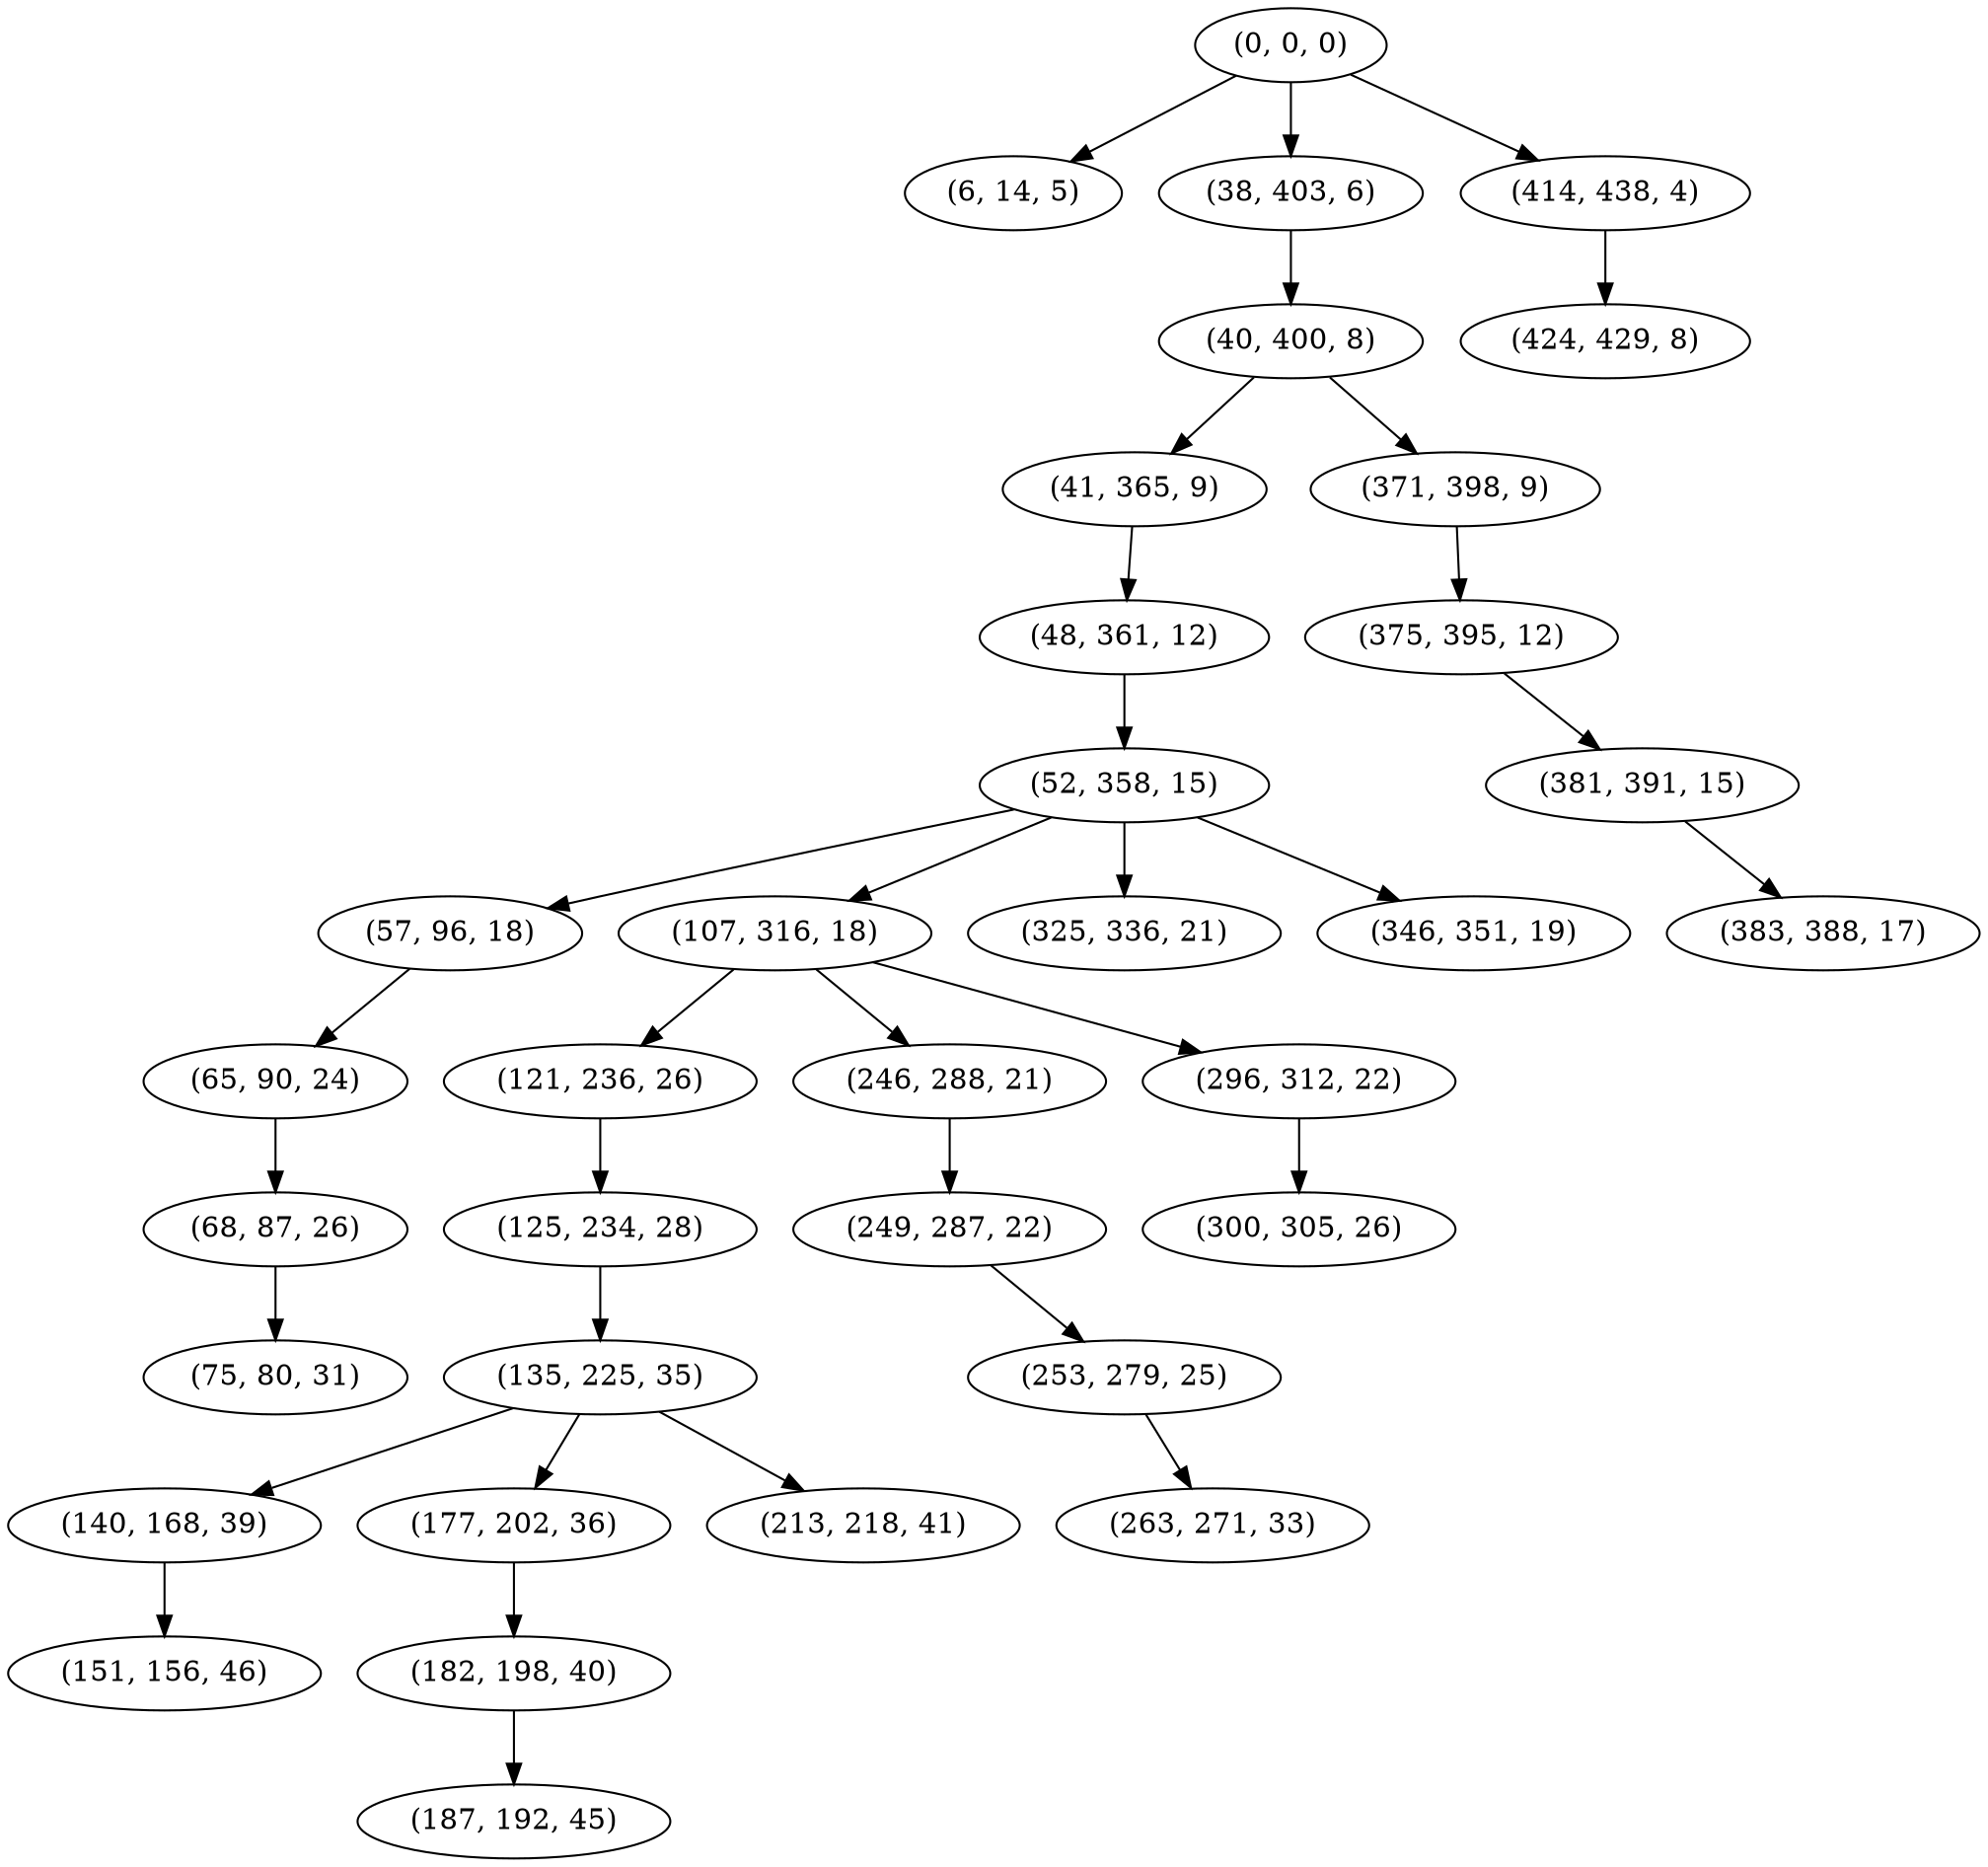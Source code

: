 digraph tree {
    "(0, 0, 0)";
    "(6, 14, 5)";
    "(38, 403, 6)";
    "(40, 400, 8)";
    "(41, 365, 9)";
    "(48, 361, 12)";
    "(52, 358, 15)";
    "(57, 96, 18)";
    "(65, 90, 24)";
    "(68, 87, 26)";
    "(75, 80, 31)";
    "(107, 316, 18)";
    "(121, 236, 26)";
    "(125, 234, 28)";
    "(135, 225, 35)";
    "(140, 168, 39)";
    "(151, 156, 46)";
    "(177, 202, 36)";
    "(182, 198, 40)";
    "(187, 192, 45)";
    "(213, 218, 41)";
    "(246, 288, 21)";
    "(249, 287, 22)";
    "(253, 279, 25)";
    "(263, 271, 33)";
    "(296, 312, 22)";
    "(300, 305, 26)";
    "(325, 336, 21)";
    "(346, 351, 19)";
    "(371, 398, 9)";
    "(375, 395, 12)";
    "(381, 391, 15)";
    "(383, 388, 17)";
    "(414, 438, 4)";
    "(424, 429, 8)";
    "(0, 0, 0)" -> "(6, 14, 5)";
    "(0, 0, 0)" -> "(38, 403, 6)";
    "(0, 0, 0)" -> "(414, 438, 4)";
    "(38, 403, 6)" -> "(40, 400, 8)";
    "(40, 400, 8)" -> "(41, 365, 9)";
    "(40, 400, 8)" -> "(371, 398, 9)";
    "(41, 365, 9)" -> "(48, 361, 12)";
    "(48, 361, 12)" -> "(52, 358, 15)";
    "(52, 358, 15)" -> "(57, 96, 18)";
    "(52, 358, 15)" -> "(107, 316, 18)";
    "(52, 358, 15)" -> "(325, 336, 21)";
    "(52, 358, 15)" -> "(346, 351, 19)";
    "(57, 96, 18)" -> "(65, 90, 24)";
    "(65, 90, 24)" -> "(68, 87, 26)";
    "(68, 87, 26)" -> "(75, 80, 31)";
    "(107, 316, 18)" -> "(121, 236, 26)";
    "(107, 316, 18)" -> "(246, 288, 21)";
    "(107, 316, 18)" -> "(296, 312, 22)";
    "(121, 236, 26)" -> "(125, 234, 28)";
    "(125, 234, 28)" -> "(135, 225, 35)";
    "(135, 225, 35)" -> "(140, 168, 39)";
    "(135, 225, 35)" -> "(177, 202, 36)";
    "(135, 225, 35)" -> "(213, 218, 41)";
    "(140, 168, 39)" -> "(151, 156, 46)";
    "(177, 202, 36)" -> "(182, 198, 40)";
    "(182, 198, 40)" -> "(187, 192, 45)";
    "(246, 288, 21)" -> "(249, 287, 22)";
    "(249, 287, 22)" -> "(253, 279, 25)";
    "(253, 279, 25)" -> "(263, 271, 33)";
    "(296, 312, 22)" -> "(300, 305, 26)";
    "(371, 398, 9)" -> "(375, 395, 12)";
    "(375, 395, 12)" -> "(381, 391, 15)";
    "(381, 391, 15)" -> "(383, 388, 17)";
    "(414, 438, 4)" -> "(424, 429, 8)";
}
